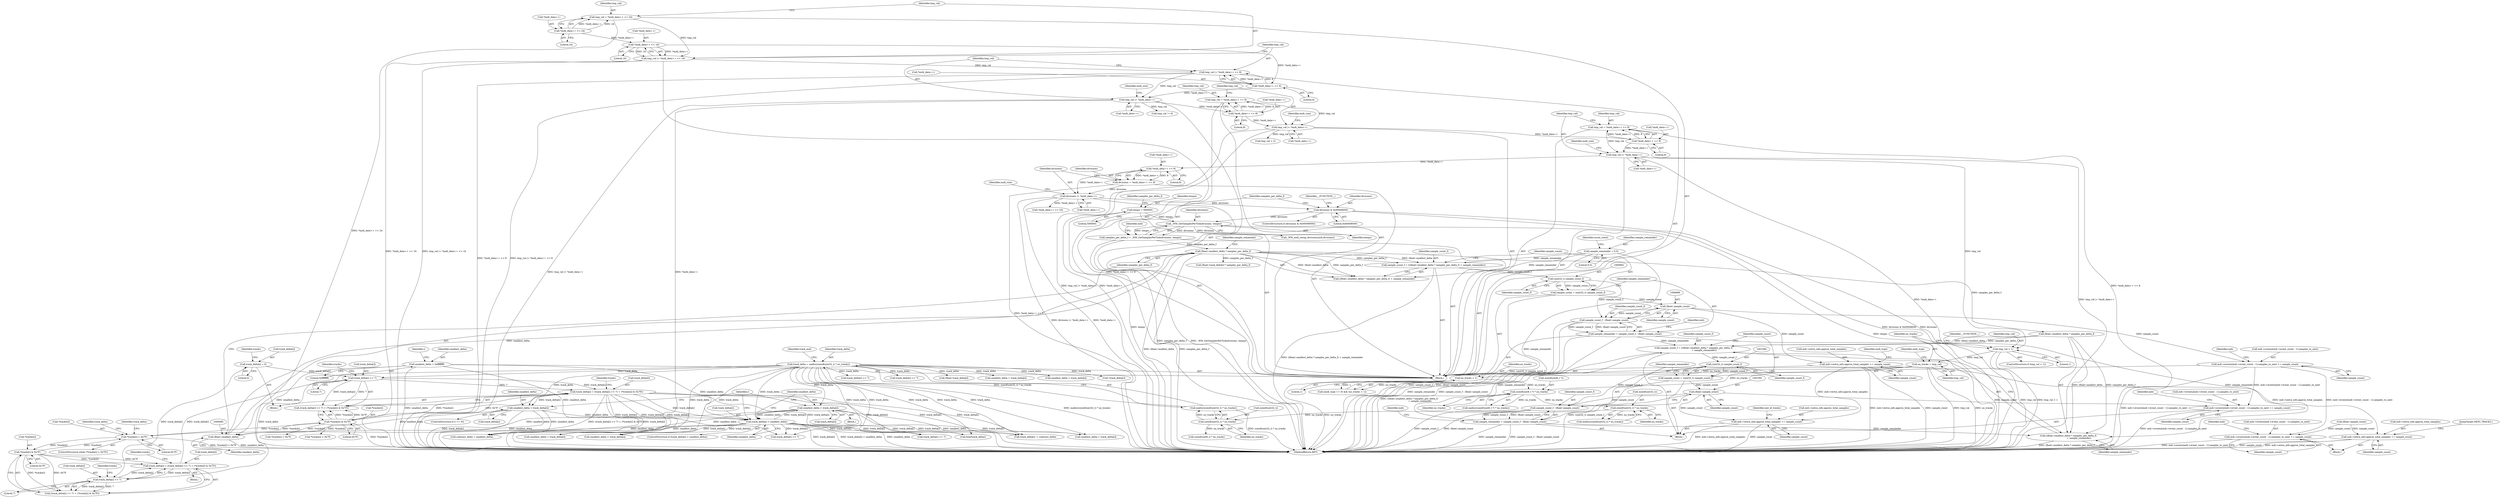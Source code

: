 digraph "0_wildmidi_660b513d99bced8783a4a5984ac2f742c74ebbdd_1@integer" {
"1000680" [label="(Call,sample_count_f = (((float) smallest_delta * samples_per_delta_f) + sample_remainder))"];
"1000683" [label="(Call,(float) smallest_delta * samples_per_delta_f)"];
"1000684" [label="(Call,(float) smallest_delta)"];
"1000661" [label="(Call,smallest_delta = track_delta[i])"];
"1000655" [label="(Call,track_delta[i] < smallest_delta)"];
"1000625" [label="(Call,track_delta[i] = (track_delta[i] << 7) + (*tracks[i] & 0x7F))"];
"1000630" [label="(Call,track_delta[i] << 7)"];
"1000588" [label="(Call,track_delta[i] = 0)"];
"1000410" [label="(Call,track_delta = malloc(sizeof(uint32_t) * no_tracks))"];
"1000412" [label="(Call,malloc(sizeof(uint32_t) * no_tracks))"];
"1000413" [label="(Call,sizeof(uint32_t) * no_tracks)"];
"1000406" [label="(Call,sizeof(uint32_t) * no_tracks)"];
"1000399" [label="(Call,sizeof(uint8_t *) * no_tracks)"];
"1000337" [label="(Call,no_tracks = tmp_val)"];
"1000325" [label="(Call,tmp_val < 1)"];
"1000316" [label="(Call,tmp_val |= *midi_data++)"];
"1000309" [label="(Call,tmp_val = *midi_data++ << 8)"];
"1000311" [label="(Call,*midi_data++ << 8)"];
"1000285" [label="(Call,tmp_val |= *midi_data++)"];
"1000278" [label="(Call,tmp_val = *midi_data++ << 8)"];
"1000280" [label="(Call,*midi_data++ << 8)"];
"1000257" [label="(Call,tmp_val |= *midi_data++)"];
"1000250" [label="(Call,tmp_val |= *midi_data++ << 8)"];
"1000243" [label="(Call,tmp_val |= *midi_data++ << 16)"];
"1000236" [label="(Call,tmp_val = *midi_data++ << 24)"];
"1000238" [label="(Call,*midi_data++ << 24)"];
"1000245" [label="(Call,*midi_data++ << 16)"];
"1000252" [label="(Call,*midi_data++ << 8)"];
"1000345" [label="(Call,no_tracks > 1)"];
"1000601" [label="(Call,track_delta[i] = (track_delta[i] << 7) + (*tracks[i] & 0x7F))"];
"1000606" [label="(Call,track_delta[i] << 7)"];
"1000611" [label="(Call,*tracks[i] & 0x7F)"];
"1000594" [label="(Call,*tracks[i] > 0x7F)"];
"1000635" [label="(Call,*tracks[i] & 0x7F)"];
"1000431" [label="(Call,smallest_delta = 0xffffffff)"];
"1000672" [label="(Call,smallest_delta = track_delta[i])"];
"1000385" [label="(Call,samples_per_delta_f = _WM_GetSamplesPerTick(divisions, tempo))"];
"1000387" [label="(Call,_WM_GetSamplesPerTick(divisions, tempo))"];
"1000373" [label="(Call,divisions & 0x00008000)"];
"1000364" [label="(Call,divisions |= *midi_data++)"];
"1000357" [label="(Call,divisions = *midi_data++ << 8)"];
"1000359" [label="(Call,*midi_data++ << 8)"];
"1000140" [label="(Call,tempo = 500000)"];
"1000156" [label="(Call,sample_remainder = 0.0)"];
"1000691" [label="(Call,(uint32_t) sample_count_f)"];
"1000689" [label="(Call,sample_count = (uint32_t) sample_count_f)"];
"1000698" [label="(Call,(float) sample_count)"];
"1000696" [label="(Call,sample_count_f - (float) sample_count)"];
"1000694" [label="(Call,sample_remainder = sample_count_f - (float) sample_count)"];
"1001072" [label="(Call,sample_count_f = (((float) smallest_delta * samples_per_delta_f)\n                              + sample_remainder))"];
"1001083" [label="(Call,(uint32_t) sample_count_f)"];
"1001081" [label="(Call,sample_count = (uint32_t) sample_count_f)"];
"1001090" [label="(Call,(float) sample_count)"];
"1001088" [label="(Call,sample_count_f - (float) sample_count)"];
"1001086" [label="(Call,sample_remainder = sample_count_f - (float) sample_count)"];
"1001074" [label="(Call,((float) smallest_delta * samples_per_delta_f)\n                              + sample_remainder)"];
"1001093" [label="(Call,mdi->events[mdi->event_count - 1].samples_to_next += sample_count)"];
"1001106" [label="(Call,mdi->extra_info.approx_total_samples += sample_count)"];
"1000701" [label="(Call,mdi->events[mdi->event_count - 1].samples_to_next += sample_count)"];
"1001427" [label="(Call,mdi->events[mdi->event_count - 1].samples_to_next += sample_count)"];
"1000714" [label="(Call,mdi->extra_info.approx_total_samples += sample_count)"];
"1001440" [label="(Call,mdi->extra_info.approx_total_samples += sample_count)"];
"1000697" [label="(Identifier,sample_count_f)"];
"1001427" [label="(Call,mdi->events[mdi->event_count - 1].samples_to_next += sample_count)"];
"1000611" [label="(Call,*tracks[i] & 0x7F)"];
"1000263" [label="(Identifier,midi_size)"];
"1000612" [label="(Call,*tracks[i])"];
"1000249" [label="(Literal,16)"];
"1000156" [label="(Call,sample_remainder = 0.0)"];
"1000245" [label="(Call,*midi_data++ << 16)"];
"1000357" [label="(Call,divisions = *midi_data++ << 8)"];
"1000673" [label="(Identifier,smallest_delta)"];
"1001112" [label="(Identifier,sample_count)"];
"1000393" [label="(Call,_WM_midi_setup_divisions(mdi,divisions))"];
"1000655" [label="(Call,track_delta[i] < smallest_delta)"];
"1000378" [label="(Identifier,__FUNCTION__)"];
"1000161" [label="(Identifier,sysex_store)"];
"1000257" [label="(Call,tmp_val |= *midi_data++)"];
"1000250" [label="(Call,tmp_val |= *midi_data++ << 8)"];
"1000686" [label="(Identifier,smallest_delta)"];
"1000280" [label="(Call,*midi_data++ << 8)"];
"1000406" [label="(Call,sizeof(uint32_t) * no_tracks)"];
"1000682" [label="(Call,((float) smallest_delta * samples_per_delta_f) + sample_remainder)"];
"1001056" [label="(Call,smallest_delta > track_delta[i])"];
"1000266" [label="(Call,tmp_val != 6)"];
"1000360" [label="(Call,*midi_data++)"];
"1001083" [label="(Call,(uint32_t) sample_count_f)"];
"1000654" [label="(ControlStructure,if (track_delta[i] < smallest_delta))"];
"1001080" [label="(Identifier,sample_remainder)"];
"1000656" [label="(Call,track_delta[i])"];
"1001085" [label="(Identifier,sample_count_f)"];
"1000291" [label="(Identifier,midi_size)"];
"1000691" [label="(Call,(uint32_t) sample_count_f)"];
"1000281" [label="(Call,*midi_data++)"];
"1000625" [label="(Call,track_delta[i] = (track_delta[i] << 7) + (*tracks[i] & 0x7F))"];
"1000605" [label="(Call,(track_delta[i] << 7) + (*tracks[i] & 0x7F))"];
"1000717" [label="(Identifier,mdi)"];
"1000610" [label="(Literal,7)"];
"1000407" [label="(Call,sizeof(uint32_t))"];
"1000698" [label="(Call,(float) sample_count)"];
"1000345" [label="(Call,no_tracks > 1)"];
"1000391" [label="(Identifier,mdi)"];
"1001443" [label="(Identifier,mdi)"];
"1000689" [label="(Call,sample_count = (uint32_t) sample_count_f)"];
"1000398" [label="(Call,malloc(sizeof(uint8_t *) * no_tracks))"];
"1000312" [label="(Call,*midi_data++)"];
"1000239" [label="(Call,*midi_data++)"];
"1001385" [label="(Call,track_delta[i] << 7)"];
"1000410" [label="(Call,track_delta = malloc(sizeof(uint32_t) * no_tracks))"];
"1000966" [label="(Call,*tracks[i] > 0x7f)"];
"1000366" [label="(Call,*midi_data++)"];
"1000278" [label="(Call,tmp_val = *midi_data++ << 8)"];
"1000614" [label="(Identifier,tracks)"];
"1001106" [label="(Call,mdi->extra_info.approx_total_samples += sample_count)"];
"1000677" [label="(Call,subtract_delta = smallest_delta)"];
"1001440" [label="(Call,mdi->extra_info.approx_total_samples += sample_count)"];
"1000327" [label="(Literal,1)"];
"1000663" [label="(Call,track_delta[i])"];
"1000479" [label="(Call,*midi_data++ << 24)"];
"1001029" [label="(Call,track_delta[i] << 7)"];
"1000436" [label="(Identifier,i)"];
"1000594" [label="(Call,*tracks[i] > 0x7F)"];
"1001342" [label="(Call,track_delta[i] << 7)"];
"1000123" [label="(Block,)"];
"1000702" [label="(Call,mdi->events[mdi->event_count - 1].samples_to_next)"];
"1001144" [label="(Block,)"];
"1000674" [label="(Call,track_delta[i])"];
"1000595" [label="(Call,*tracks[i])"];
"1000603" [label="(Identifier,track_delta)"];
"1000627" [label="(Identifier,track_delta)"];
"1000374" [label="(Identifier,divisions)"];
"1001092" [label="(Identifier,sample_count)"];
"1001407" [label="(Call,(float) track_delta[i] * samples_per_delta_f)"];
"1000373" [label="(Call,divisions & 0x00008000)"];
"1000693" [label="(Identifier,sample_count_f)"];
"1000723" [label="(Identifier,midi_type)"];
"1000243" [label="(Call,tmp_val |= *midi_data++ << 16)"];
"1001087" [label="(Identifier,sample_remainder)"];
"1001082" [label="(Identifier,sample_count)"];
"1000142" [label="(Literal,500000)"];
"1000599" [label="(Literal,0x7F)"];
"1000294" [label="(Call,tmp_val > 2)"];
"1000636" [label="(Call,*tracks[i])"];
"1000687" [label="(Identifier,samples_per_delta_f)"];
"1000635" [label="(Call,*tracks[i] & 0x7F)"];
"1000286" [label="(Identifier,tmp_val)"];
"1000986" [label="(Call,track_delta[i] << 7)"];
"1001515" [label="(Call,free(track_delta))"];
"1000339" [label="(Identifier,tmp_val)"];
"1000660" [label="(Block,)"];
"1000236" [label="(Call,tmp_val = *midi_data++ << 24)"];
"1000140" [label="(Call,tempo = 500000)"];
"1001107" [label="(Call,mdi->extra_info.approx_total_samples)"];
"1000681" [label="(Identifier,sample_count_f)"];
"1000418" [label="(Identifier,track_end)"];
"1000309" [label="(Call,tmp_val = *midi_data++ << 8)"];
"1001086" [label="(Call,sample_remainder = sample_count_f - (float) sample_count)"];
"1001105" [label="(Identifier,sample_count)"];
"1001441" [label="(Call,mdi->extra_info.approx_total_samples)"];
"1001097" [label="(Identifier,mdi)"];
"1001408" [label="(Call,(float) track_delta[i])"];
"1000364" [label="(Call,divisions |= *midi_data++)"];
"1000714" [label="(Call,mdi->extra_info.approx_total_samples += sample_count)"];
"1001533" [label="(MethodReturn,RET)"];
"1000318" [label="(Call,*midi_data++)"];
"1000412" [label="(Call,malloc(sizeof(uint32_t) * no_tracks))"];
"1000363" [label="(Literal,8)"];
"1000432" [label="(Identifier,smallest_delta)"];
"1000385" [label="(Call,samples_per_delta_f = _WM_GetSamplesPerTick(divisions, tempo))"];
"1000411" [label="(Identifier,track_delta)"];
"1000695" [label="(Identifier,sample_remainder)"];
"1000359" [label="(Call,*midi_data++ << 8)"];
"1000346" [label="(Identifier,no_tracks)"];
"1000141" [label="(Identifier,tempo)"];
"1000588" [label="(Call,track_delta[i] = 0)"];
"1000715" [label="(Call,mdi->extra_info.approx_total_samples)"];
"1000399" [label="(Call,sizeof(uint8_t *) * no_tracks)"];
"1000284" [label="(Literal,8)"];
"1000597" [label="(Identifier,tracks)"];
"1000343" [label="(Identifier,midi_type)"];
"1000375" [label="(Literal,0x00008000)"];
"1000287" [label="(Call,*midi_data++)"];
"1000259" [label="(Call,*midi_data++)"];
"1000643" [label="(Identifier,tracks)"];
"1000244" [label="(Identifier,tmp_val)"];
"1000237" [label="(Identifier,tmp_val)"];
"1000662" [label="(Identifier,smallest_delta)"];
"1000387" [label="(Call,_WM_GetSamplesPerTick(divisions, tempo))"];
"1000634" [label="(Literal,7)"];
"1000251" [label="(Identifier,tmp_val)"];
"1000630" [label="(Call,track_delta[i] << 7)"];
"1000324" [label="(ControlStructure,if (tmp_val < 1))"];
"1000157" [label="(Identifier,sample_remainder)"];
"1001089" [label="(Identifier,sample_count_f)"];
"1000589" [label="(Call,track_delta[i])"];
"1001428" [label="(Call,mdi->events[mdi->event_count - 1].samples_to_next)"];
"1000370" [label="(Identifier,midi_size)"];
"1000158" [label="(Literal,0.0)"];
"1000311" [label="(Call,*midi_data++ << 8)"];
"1000774" [label="(Call,smallest_delta = track_delta[i])"];
"1000690" [label="(Identifier,sample_count)"];
"1000688" [label="(Identifier,sample_remainder)"];
"1000606" [label="(Call,track_delta[i] << 7)"];
"1000413" [label="(Call,sizeof(uint32_t) * no_tracks)"];
"1000315" [label="(Literal,8)"];
"1000317" [label="(Identifier,tmp_val)"];
"1000279" [label="(Identifier,tmp_val)"];
"1000619" [label="(Identifier,tracks)"];
"1000256" [label="(Literal,8)"];
"1000668" [label="(ControlStructure,if (i == 0))"];
"1000358" [label="(Identifier,divisions)"];
"1000713" [label="(Identifier,sample_count)"];
"1000338" [label="(Identifier,no_tracks)"];
"1000330" [label="(Identifier,__FUNCTION__)"];
"1001424" [label="(Call,(float) sample_count)"];
"1000322" [label="(Identifier,midi_size)"];
"1000661" [label="(Call,smallest_delta = track_delta[i])"];
"1000443" [label="(Block,)"];
"1001075" [label="(Call,(float) smallest_delta * samples_per_delta_f)"];
"1001439" [label="(Identifier,sample_count)"];
"1000600" [label="(Block,)"];
"1000310" [label="(Identifier,tmp_val)"];
"1001081" [label="(Call,sample_count = (uint32_t) sample_count_f)"];
"1000700" [label="(Identifier,sample_count)"];
"1000626" [label="(Call,track_delta[i])"];
"1000325" [label="(Call,tmp_val < 1)"];
"1000431" [label="(Call,smallest_delta = 0xffffffff)"];
"1001322" [label="(Call,*tracks[i] > 0x7f)"];
"1000728" [label="(Identifier,end_of_tracks)"];
"1000409" [label="(Identifier,no_tracks)"];
"1000253" [label="(Call,*midi_data++)"];
"1000638" [label="(Identifier,tracks)"];
"1000388" [label="(Identifier,divisions)"];
"1000592" [label="(Literal,0)"];
"1000680" [label="(Call,sample_count_f = (((float) smallest_delta * samples_per_delta_f) + sample_remainder))"];
"1001447" [label="(JumpTarget,NEXT_TRACK2:)"];
"1000246" [label="(Call,*midi_data++)"];
"1000683" [label="(Call,(float) smallest_delta * samples_per_delta_f)"];
"1000705" [label="(Identifier,mdi)"];
"1000601" [label="(Call,track_delta[i] = (track_delta[i] << 7) + (*tracks[i] & 0x7F))"];
"1001072" [label="(Call,sample_count_f = (((float) smallest_delta * samples_per_delta_f)\n                              + sample_remainder))"];
"1000768" [label="(Call,smallest_delta > track_delta[i])"];
"1000607" [label="(Call,track_delta[i])"];
"1000326" [label="(Identifier,tmp_val)"];
"1001109" [label="(Identifier,mdi)"];
"1000386" [label="(Identifier,samples_per_delta_f)"];
"1000433" [label="(Literal,0xffffffff)"];
"1000365" [label="(Identifier,divisions)"];
"1000696" [label="(Call,sample_count_f - (float) sample_count)"];
"1000720" [label="(Identifier,sample_count)"];
"1000730" [label="(Block,)"];
"1000416" [label="(Identifier,no_tracks)"];
"1000754" [label="(Call,track_delta[i] -= subtract_delta)"];
"1001448" [label="(Call,smallest_delta = track_delta[i])"];
"1000616" [label="(Literal,0x7F)"];
"1000672" [label="(Call,smallest_delta = track_delta[i])"];
"1000402" [label="(Identifier,no_tracks)"];
"1000701" [label="(Call,mdi->events[mdi->event_count - 1].samples_to_next += sample_count)"];
"1000242" [label="(Literal,24)"];
"1001090" [label="(Call,(float) sample_count)"];
"1000602" [label="(Call,track_delta[i])"];
"1001088" [label="(Call,sample_count_f - (float) sample_count)"];
"1001073" [label="(Identifier,sample_count_f)"];
"1001094" [label="(Call,mdi->events[mdi->event_count - 1].samples_to_next)"];
"1000258" [label="(Identifier,tmp_val)"];
"1001446" [label="(Identifier,sample_count)"];
"1000593" [label="(ControlStructure,while (*tracks[i] > 0x7F))"];
"1000389" [label="(Identifier,tempo)"];
"1000372" [label="(ControlStructure,if (divisions & 0x00008000))"];
"1000694" [label="(Call,sample_remainder = sample_count_f - (float) sample_count)"];
"1000341" [label="(Call,(midi_type == 0) && (no_tracks > 1))"];
"1000631" [label="(Call,track_delta[i])"];
"1001093" [label="(Call,mdi->events[mdi->event_count - 1].samples_to_next += sample_count)"];
"1000238" [label="(Call,*midi_data++ << 24)"];
"1000400" [label="(Call,sizeof(uint8_t *))"];
"1000337" [label="(Call,no_tracks = tmp_val)"];
"1000442" [label="(Identifier,i)"];
"1001062" [label="(Call,smallest_delta = track_delta[i])"];
"1000347" [label="(Literal,1)"];
"1000145" [label="(Identifier,samples_per_delta_f)"];
"1000414" [label="(Call,sizeof(uint32_t))"];
"1000316" [label="(Call,tmp_val |= *midi_data++)"];
"1000285" [label="(Call,tmp_val |= *midi_data++)"];
"1000252" [label="(Call,*midi_data++ << 8)"];
"1001048" [label="(Call,!track_delta[i])"];
"1000684" [label="(Call,(float) smallest_delta)"];
"1001074" [label="(Call,((float) smallest_delta * samples_per_delta_f)\n                              + sample_remainder)"];
"1000640" [label="(Literal,0x7F)"];
"1000629" [label="(Call,(track_delta[i] << 7) + (*tracks[i] & 0x7F))"];
"1000420" [label="(Call,sizeof(uint8_t) * no_tracks)"];
"1000659" [label="(Identifier,smallest_delta)"];
"1000405" [label="(Call,malloc(sizeof(uint32_t) * no_tracks))"];
"1000680" -> "1000123"  [label="AST: "];
"1000680" -> "1000682"  [label="CFG: "];
"1000681" -> "1000680"  [label="AST: "];
"1000682" -> "1000680"  [label="AST: "];
"1000690" -> "1000680"  [label="CFG: "];
"1000680" -> "1001533"  [label="DDG: ((float) smallest_delta * samples_per_delta_f) + sample_remainder"];
"1000683" -> "1000680"  [label="DDG: (float) smallest_delta"];
"1000683" -> "1000680"  [label="DDG: samples_per_delta_f"];
"1000156" -> "1000680"  [label="DDG: sample_remainder"];
"1000680" -> "1000691"  [label="DDG: sample_count_f"];
"1000683" -> "1000682"  [label="AST: "];
"1000683" -> "1000687"  [label="CFG: "];
"1000684" -> "1000683"  [label="AST: "];
"1000687" -> "1000683"  [label="AST: "];
"1000688" -> "1000683"  [label="CFG: "];
"1000683" -> "1001533"  [label="DDG: (float) smallest_delta"];
"1000683" -> "1001533"  [label="DDG: samples_per_delta_f"];
"1000683" -> "1000682"  [label="DDG: (float) smallest_delta"];
"1000683" -> "1000682"  [label="DDG: samples_per_delta_f"];
"1000684" -> "1000683"  [label="DDG: smallest_delta"];
"1000385" -> "1000683"  [label="DDG: samples_per_delta_f"];
"1000683" -> "1001075"  [label="DDG: samples_per_delta_f"];
"1000683" -> "1001407"  [label="DDG: samples_per_delta_f"];
"1000684" -> "1000686"  [label="CFG: "];
"1000685" -> "1000684"  [label="AST: "];
"1000686" -> "1000684"  [label="AST: "];
"1000687" -> "1000684"  [label="CFG: "];
"1000684" -> "1001533"  [label="DDG: smallest_delta"];
"1000661" -> "1000684"  [label="DDG: smallest_delta"];
"1000431" -> "1000684"  [label="DDG: smallest_delta"];
"1000655" -> "1000684"  [label="DDG: smallest_delta"];
"1000672" -> "1000684"  [label="DDG: smallest_delta"];
"1000661" -> "1000660"  [label="AST: "];
"1000661" -> "1000663"  [label="CFG: "];
"1000662" -> "1000661"  [label="AST: "];
"1000663" -> "1000661"  [label="AST: "];
"1000442" -> "1000661"  [label="CFG: "];
"1000661" -> "1001533"  [label="DDG: track_delta[i]"];
"1000661" -> "1001533"  [label="DDG: smallest_delta"];
"1000661" -> "1000655"  [label="DDG: smallest_delta"];
"1000655" -> "1000661"  [label="DDG: track_delta[i]"];
"1000410" -> "1000661"  [label="DDG: track_delta"];
"1000661" -> "1000677"  [label="DDG: smallest_delta"];
"1000655" -> "1000654"  [label="AST: "];
"1000655" -> "1000659"  [label="CFG: "];
"1000656" -> "1000655"  [label="AST: "];
"1000659" -> "1000655"  [label="AST: "];
"1000662" -> "1000655"  [label="CFG: "];
"1000442" -> "1000655"  [label="CFG: "];
"1000655" -> "1001533"  [label="DDG: track_delta[i]"];
"1000655" -> "1001533"  [label="DDG: track_delta[i] < smallest_delta"];
"1000655" -> "1001533"  [label="DDG: smallest_delta"];
"1000625" -> "1000655"  [label="DDG: track_delta[i]"];
"1000410" -> "1000655"  [label="DDG: track_delta"];
"1000431" -> "1000655"  [label="DDG: smallest_delta"];
"1000672" -> "1000655"  [label="DDG: smallest_delta"];
"1000655" -> "1000677"  [label="DDG: smallest_delta"];
"1000655" -> "1000754"  [label="DDG: track_delta[i]"];
"1000655" -> "1000986"  [label="DDG: track_delta[i]"];
"1000655" -> "1001029"  [label="DDG: track_delta[i]"];
"1000655" -> "1001056"  [label="DDG: track_delta[i]"];
"1000655" -> "1001062"  [label="DDG: track_delta[i]"];
"1000655" -> "1001448"  [label="DDG: track_delta[i]"];
"1000655" -> "1001515"  [label="DDG: track_delta[i]"];
"1000625" -> "1000443"  [label="AST: "];
"1000625" -> "1000629"  [label="CFG: "];
"1000626" -> "1000625"  [label="AST: "];
"1000629" -> "1000625"  [label="AST: "];
"1000643" -> "1000625"  [label="CFG: "];
"1000625" -> "1001533"  [label="DDG: (track_delta[i] << 7) + (*tracks[i] & 0x7F)"];
"1000625" -> "1001533"  [label="DDG: track_delta[i]"];
"1000630" -> "1000625"  [label="DDG: track_delta[i]"];
"1000630" -> "1000625"  [label="DDG: 7"];
"1000635" -> "1000625"  [label="DDG: *tracks[i]"];
"1000635" -> "1000625"  [label="DDG: 0x7F"];
"1000625" -> "1000672"  [label="DDG: track_delta[i]"];
"1000625" -> "1000754"  [label="DDG: track_delta[i]"];
"1000625" -> "1000986"  [label="DDG: track_delta[i]"];
"1000625" -> "1001029"  [label="DDG: track_delta[i]"];
"1000625" -> "1001056"  [label="DDG: track_delta[i]"];
"1000625" -> "1001062"  [label="DDG: track_delta[i]"];
"1000625" -> "1001448"  [label="DDG: track_delta[i]"];
"1000625" -> "1001515"  [label="DDG: track_delta[i]"];
"1000630" -> "1000629"  [label="AST: "];
"1000630" -> "1000634"  [label="CFG: "];
"1000631" -> "1000630"  [label="AST: "];
"1000634" -> "1000630"  [label="AST: "];
"1000638" -> "1000630"  [label="CFG: "];
"1000630" -> "1000629"  [label="DDG: track_delta[i]"];
"1000630" -> "1000629"  [label="DDG: 7"];
"1000588" -> "1000630"  [label="DDG: track_delta[i]"];
"1000410" -> "1000630"  [label="DDG: track_delta"];
"1000601" -> "1000630"  [label="DDG: track_delta[i]"];
"1000588" -> "1000443"  [label="AST: "];
"1000588" -> "1000592"  [label="CFG: "];
"1000589" -> "1000588"  [label="AST: "];
"1000592" -> "1000588"  [label="AST: "];
"1000597" -> "1000588"  [label="CFG: "];
"1000588" -> "1000606"  [label="DDG: track_delta[i]"];
"1000410" -> "1000123"  [label="AST: "];
"1000410" -> "1000412"  [label="CFG: "];
"1000411" -> "1000410"  [label="AST: "];
"1000412" -> "1000410"  [label="AST: "];
"1000418" -> "1000410"  [label="CFG: "];
"1000410" -> "1001533"  [label="DDG: malloc(sizeof(uint32_t) * no_tracks)"];
"1000412" -> "1000410"  [label="DDG: sizeof(uint32_t) * no_tracks"];
"1000410" -> "1000606"  [label="DDG: track_delta"];
"1000410" -> "1000672"  [label="DDG: track_delta"];
"1000410" -> "1000754"  [label="DDG: track_delta"];
"1000410" -> "1000768"  [label="DDG: track_delta"];
"1000410" -> "1000774"  [label="DDG: track_delta"];
"1000410" -> "1000986"  [label="DDG: track_delta"];
"1000410" -> "1001029"  [label="DDG: track_delta"];
"1000410" -> "1001048"  [label="DDG: track_delta"];
"1000410" -> "1001056"  [label="DDG: track_delta"];
"1000410" -> "1001062"  [label="DDG: track_delta"];
"1000410" -> "1001342"  [label="DDG: track_delta"];
"1000410" -> "1001385"  [label="DDG: track_delta"];
"1000410" -> "1001408"  [label="DDG: track_delta"];
"1000410" -> "1001448"  [label="DDG: track_delta"];
"1000410" -> "1001515"  [label="DDG: track_delta"];
"1000412" -> "1000413"  [label="CFG: "];
"1000413" -> "1000412"  [label="AST: "];
"1000412" -> "1001533"  [label="DDG: sizeof(uint32_t) * no_tracks"];
"1000413" -> "1000412"  [label="DDG: no_tracks"];
"1000413" -> "1000416"  [label="CFG: "];
"1000414" -> "1000413"  [label="AST: "];
"1000416" -> "1000413"  [label="AST: "];
"1000406" -> "1000413"  [label="DDG: no_tracks"];
"1000413" -> "1000420"  [label="DDG: no_tracks"];
"1000406" -> "1000405"  [label="AST: "];
"1000406" -> "1000409"  [label="CFG: "];
"1000407" -> "1000406"  [label="AST: "];
"1000409" -> "1000406"  [label="AST: "];
"1000405" -> "1000406"  [label="CFG: "];
"1000406" -> "1000405"  [label="DDG: no_tracks"];
"1000399" -> "1000406"  [label="DDG: no_tracks"];
"1000399" -> "1000398"  [label="AST: "];
"1000399" -> "1000402"  [label="CFG: "];
"1000400" -> "1000399"  [label="AST: "];
"1000402" -> "1000399"  [label="AST: "];
"1000398" -> "1000399"  [label="CFG: "];
"1000399" -> "1000398"  [label="DDG: no_tracks"];
"1000337" -> "1000399"  [label="DDG: no_tracks"];
"1000345" -> "1000399"  [label="DDG: no_tracks"];
"1000337" -> "1000123"  [label="AST: "];
"1000337" -> "1000339"  [label="CFG: "];
"1000338" -> "1000337"  [label="AST: "];
"1000339" -> "1000337"  [label="AST: "];
"1000343" -> "1000337"  [label="CFG: "];
"1000337" -> "1001533"  [label="DDG: tmp_val"];
"1000337" -> "1001533"  [label="DDG: no_tracks"];
"1000325" -> "1000337"  [label="DDG: tmp_val"];
"1000337" -> "1000345"  [label="DDG: no_tracks"];
"1000325" -> "1000324"  [label="AST: "];
"1000325" -> "1000327"  [label="CFG: "];
"1000326" -> "1000325"  [label="AST: "];
"1000327" -> "1000325"  [label="AST: "];
"1000330" -> "1000325"  [label="CFG: "];
"1000338" -> "1000325"  [label="CFG: "];
"1000325" -> "1001533"  [label="DDG: tmp_val"];
"1000325" -> "1001533"  [label="DDG: tmp_val < 1"];
"1000316" -> "1000325"  [label="DDG: tmp_val"];
"1000316" -> "1000123"  [label="AST: "];
"1000316" -> "1000318"  [label="CFG: "];
"1000317" -> "1000316"  [label="AST: "];
"1000318" -> "1000316"  [label="AST: "];
"1000322" -> "1000316"  [label="CFG: "];
"1000316" -> "1001533"  [label="DDG: *midi_data++"];
"1000316" -> "1001533"  [label="DDG: tmp_val |= *midi_data++"];
"1000309" -> "1000316"  [label="DDG: tmp_val"];
"1000311" -> "1000316"  [label="DDG: *midi_data++"];
"1000316" -> "1000359"  [label="DDG: *midi_data++"];
"1000309" -> "1000123"  [label="AST: "];
"1000309" -> "1000311"  [label="CFG: "];
"1000310" -> "1000309"  [label="AST: "];
"1000311" -> "1000309"  [label="AST: "];
"1000317" -> "1000309"  [label="CFG: "];
"1000309" -> "1001533"  [label="DDG: *midi_data++ << 8"];
"1000311" -> "1000309"  [label="DDG: *midi_data++"];
"1000311" -> "1000309"  [label="DDG: 8"];
"1000311" -> "1000315"  [label="CFG: "];
"1000312" -> "1000311"  [label="AST: "];
"1000315" -> "1000311"  [label="AST: "];
"1000285" -> "1000311"  [label="DDG: *midi_data++"];
"1000285" -> "1000123"  [label="AST: "];
"1000285" -> "1000287"  [label="CFG: "];
"1000286" -> "1000285"  [label="AST: "];
"1000287" -> "1000285"  [label="AST: "];
"1000291" -> "1000285"  [label="CFG: "];
"1000285" -> "1001533"  [label="DDG: tmp_val |= *midi_data++"];
"1000285" -> "1001533"  [label="DDG: *midi_data++"];
"1000278" -> "1000285"  [label="DDG: tmp_val"];
"1000280" -> "1000285"  [label="DDG: *midi_data++"];
"1000285" -> "1000294"  [label="DDG: tmp_val"];
"1000278" -> "1000123"  [label="AST: "];
"1000278" -> "1000280"  [label="CFG: "];
"1000279" -> "1000278"  [label="AST: "];
"1000280" -> "1000278"  [label="AST: "];
"1000286" -> "1000278"  [label="CFG: "];
"1000278" -> "1001533"  [label="DDG: *midi_data++ << 8"];
"1000280" -> "1000278"  [label="DDG: *midi_data++"];
"1000280" -> "1000278"  [label="DDG: 8"];
"1000280" -> "1000284"  [label="CFG: "];
"1000281" -> "1000280"  [label="AST: "];
"1000284" -> "1000280"  [label="AST: "];
"1000257" -> "1000280"  [label="DDG: *midi_data++"];
"1000257" -> "1000123"  [label="AST: "];
"1000257" -> "1000259"  [label="CFG: "];
"1000258" -> "1000257"  [label="AST: "];
"1000259" -> "1000257"  [label="AST: "];
"1000263" -> "1000257"  [label="CFG: "];
"1000257" -> "1001533"  [label="DDG: *midi_data++"];
"1000257" -> "1001533"  [label="DDG: tmp_val |= *midi_data++"];
"1000250" -> "1000257"  [label="DDG: tmp_val"];
"1000252" -> "1000257"  [label="DDG: *midi_data++"];
"1000257" -> "1000266"  [label="DDG: tmp_val"];
"1000250" -> "1000123"  [label="AST: "];
"1000250" -> "1000252"  [label="CFG: "];
"1000251" -> "1000250"  [label="AST: "];
"1000252" -> "1000250"  [label="AST: "];
"1000258" -> "1000250"  [label="CFG: "];
"1000250" -> "1001533"  [label="DDG: *midi_data++ << 8"];
"1000250" -> "1001533"  [label="DDG: tmp_val |= *midi_data++ << 8"];
"1000243" -> "1000250"  [label="DDG: tmp_val"];
"1000252" -> "1000250"  [label="DDG: *midi_data++"];
"1000252" -> "1000250"  [label="DDG: 8"];
"1000243" -> "1000123"  [label="AST: "];
"1000243" -> "1000245"  [label="CFG: "];
"1000244" -> "1000243"  [label="AST: "];
"1000245" -> "1000243"  [label="AST: "];
"1000251" -> "1000243"  [label="CFG: "];
"1000243" -> "1001533"  [label="DDG: *midi_data++ << 16"];
"1000243" -> "1001533"  [label="DDG: tmp_val |= *midi_data++ << 16"];
"1000236" -> "1000243"  [label="DDG: tmp_val"];
"1000245" -> "1000243"  [label="DDG: *midi_data++"];
"1000245" -> "1000243"  [label="DDG: 16"];
"1000236" -> "1000123"  [label="AST: "];
"1000236" -> "1000238"  [label="CFG: "];
"1000237" -> "1000236"  [label="AST: "];
"1000238" -> "1000236"  [label="AST: "];
"1000244" -> "1000236"  [label="CFG: "];
"1000236" -> "1001533"  [label="DDG: *midi_data++ << 24"];
"1000238" -> "1000236"  [label="DDG: *midi_data++"];
"1000238" -> "1000236"  [label="DDG: 24"];
"1000238" -> "1000242"  [label="CFG: "];
"1000239" -> "1000238"  [label="AST: "];
"1000242" -> "1000238"  [label="AST: "];
"1000238" -> "1000245"  [label="DDG: *midi_data++"];
"1000245" -> "1000249"  [label="CFG: "];
"1000246" -> "1000245"  [label="AST: "];
"1000249" -> "1000245"  [label="AST: "];
"1000245" -> "1000252"  [label="DDG: *midi_data++"];
"1000252" -> "1000256"  [label="CFG: "];
"1000253" -> "1000252"  [label="AST: "];
"1000256" -> "1000252"  [label="AST: "];
"1000345" -> "1000341"  [label="AST: "];
"1000345" -> "1000347"  [label="CFG: "];
"1000346" -> "1000345"  [label="AST: "];
"1000347" -> "1000345"  [label="AST: "];
"1000341" -> "1000345"  [label="CFG: "];
"1000345" -> "1001533"  [label="DDG: no_tracks"];
"1000345" -> "1000341"  [label="DDG: no_tracks"];
"1000345" -> "1000341"  [label="DDG: 1"];
"1000601" -> "1000600"  [label="AST: "];
"1000601" -> "1000605"  [label="CFG: "];
"1000602" -> "1000601"  [label="AST: "];
"1000605" -> "1000601"  [label="AST: "];
"1000619" -> "1000601"  [label="CFG: "];
"1000606" -> "1000601"  [label="DDG: track_delta[i]"];
"1000606" -> "1000601"  [label="DDG: 7"];
"1000611" -> "1000601"  [label="DDG: *tracks[i]"];
"1000611" -> "1000601"  [label="DDG: 0x7F"];
"1000601" -> "1000606"  [label="DDG: track_delta[i]"];
"1000606" -> "1000605"  [label="AST: "];
"1000606" -> "1000610"  [label="CFG: "];
"1000607" -> "1000606"  [label="AST: "];
"1000610" -> "1000606"  [label="AST: "];
"1000614" -> "1000606"  [label="CFG: "];
"1000606" -> "1000605"  [label="DDG: track_delta[i]"];
"1000606" -> "1000605"  [label="DDG: 7"];
"1000611" -> "1000605"  [label="AST: "];
"1000611" -> "1000616"  [label="CFG: "];
"1000612" -> "1000611"  [label="AST: "];
"1000616" -> "1000611"  [label="AST: "];
"1000605" -> "1000611"  [label="CFG: "];
"1000611" -> "1000594"  [label="DDG: *tracks[i]"];
"1000611" -> "1000605"  [label="DDG: *tracks[i]"];
"1000611" -> "1000605"  [label="DDG: 0x7F"];
"1000594" -> "1000611"  [label="DDG: *tracks[i]"];
"1000594" -> "1000593"  [label="AST: "];
"1000594" -> "1000599"  [label="CFG: "];
"1000595" -> "1000594"  [label="AST: "];
"1000599" -> "1000594"  [label="AST: "];
"1000603" -> "1000594"  [label="CFG: "];
"1000627" -> "1000594"  [label="CFG: "];
"1000594" -> "1001533"  [label="DDG: *tracks[i] > 0x7F"];
"1000635" -> "1000594"  [label="DDG: *tracks[i]"];
"1000594" -> "1000635"  [label="DDG: *tracks[i]"];
"1000635" -> "1000629"  [label="AST: "];
"1000635" -> "1000640"  [label="CFG: "];
"1000636" -> "1000635"  [label="AST: "];
"1000640" -> "1000635"  [label="AST: "];
"1000629" -> "1000635"  [label="CFG: "];
"1000635" -> "1001533"  [label="DDG: *tracks[i]"];
"1000635" -> "1000629"  [label="DDG: *tracks[i]"];
"1000635" -> "1000629"  [label="DDG: 0x7F"];
"1000635" -> "1000966"  [label="DDG: *tracks[i]"];
"1000635" -> "1001322"  [label="DDG: *tracks[i]"];
"1000431" -> "1000123"  [label="AST: "];
"1000431" -> "1000433"  [label="CFG: "];
"1000432" -> "1000431"  [label="AST: "];
"1000433" -> "1000431"  [label="AST: "];
"1000436" -> "1000431"  [label="CFG: "];
"1000431" -> "1001533"  [label="DDG: smallest_delta"];
"1000431" -> "1000677"  [label="DDG: smallest_delta"];
"1000672" -> "1000668"  [label="AST: "];
"1000672" -> "1000674"  [label="CFG: "];
"1000673" -> "1000672"  [label="AST: "];
"1000674" -> "1000672"  [label="AST: "];
"1000442" -> "1000672"  [label="CFG: "];
"1000672" -> "1001533"  [label="DDG: track_delta[i]"];
"1000672" -> "1001533"  [label="DDG: smallest_delta"];
"1000672" -> "1000677"  [label="DDG: smallest_delta"];
"1000385" -> "1000123"  [label="AST: "];
"1000385" -> "1000387"  [label="CFG: "];
"1000386" -> "1000385"  [label="AST: "];
"1000387" -> "1000385"  [label="AST: "];
"1000391" -> "1000385"  [label="CFG: "];
"1000385" -> "1001533"  [label="DDG: _WM_GetSamplesPerTick(divisions, tempo)"];
"1000385" -> "1001533"  [label="DDG: samples_per_delta_f"];
"1000387" -> "1000385"  [label="DDG: divisions"];
"1000387" -> "1000385"  [label="DDG: tempo"];
"1000387" -> "1000389"  [label="CFG: "];
"1000388" -> "1000387"  [label="AST: "];
"1000389" -> "1000387"  [label="AST: "];
"1000387" -> "1001533"  [label="DDG: tempo"];
"1000373" -> "1000387"  [label="DDG: divisions"];
"1000140" -> "1000387"  [label="DDG: tempo"];
"1000387" -> "1000393"  [label="DDG: divisions"];
"1000373" -> "1000372"  [label="AST: "];
"1000373" -> "1000375"  [label="CFG: "];
"1000374" -> "1000373"  [label="AST: "];
"1000375" -> "1000373"  [label="AST: "];
"1000378" -> "1000373"  [label="CFG: "];
"1000386" -> "1000373"  [label="CFG: "];
"1000373" -> "1001533"  [label="DDG: divisions & 0x00008000"];
"1000373" -> "1001533"  [label="DDG: divisions"];
"1000364" -> "1000373"  [label="DDG: divisions"];
"1000364" -> "1000123"  [label="AST: "];
"1000364" -> "1000366"  [label="CFG: "];
"1000365" -> "1000364"  [label="AST: "];
"1000366" -> "1000364"  [label="AST: "];
"1000370" -> "1000364"  [label="CFG: "];
"1000364" -> "1001533"  [label="DDG: divisions |= *midi_data++"];
"1000364" -> "1001533"  [label="DDG: *midi_data++"];
"1000357" -> "1000364"  [label="DDG: divisions"];
"1000359" -> "1000364"  [label="DDG: *midi_data++"];
"1000364" -> "1000479"  [label="DDG: *midi_data++"];
"1000357" -> "1000123"  [label="AST: "];
"1000357" -> "1000359"  [label="CFG: "];
"1000358" -> "1000357"  [label="AST: "];
"1000359" -> "1000357"  [label="AST: "];
"1000365" -> "1000357"  [label="CFG: "];
"1000357" -> "1001533"  [label="DDG: *midi_data++ << 8"];
"1000359" -> "1000357"  [label="DDG: *midi_data++"];
"1000359" -> "1000357"  [label="DDG: 8"];
"1000359" -> "1000363"  [label="CFG: "];
"1000360" -> "1000359"  [label="AST: "];
"1000363" -> "1000359"  [label="AST: "];
"1000140" -> "1000123"  [label="AST: "];
"1000140" -> "1000142"  [label="CFG: "];
"1000141" -> "1000140"  [label="AST: "];
"1000142" -> "1000140"  [label="AST: "];
"1000145" -> "1000140"  [label="CFG: "];
"1000140" -> "1001533"  [label="DDG: tempo"];
"1000156" -> "1000123"  [label="AST: "];
"1000156" -> "1000158"  [label="CFG: "];
"1000157" -> "1000156"  [label="AST: "];
"1000158" -> "1000156"  [label="AST: "];
"1000161" -> "1000156"  [label="CFG: "];
"1000156" -> "1001533"  [label="DDG: sample_remainder"];
"1000156" -> "1000682"  [label="DDG: sample_remainder"];
"1000691" -> "1000689"  [label="AST: "];
"1000691" -> "1000693"  [label="CFG: "];
"1000692" -> "1000691"  [label="AST: "];
"1000693" -> "1000691"  [label="AST: "];
"1000689" -> "1000691"  [label="CFG: "];
"1000691" -> "1000689"  [label="DDG: sample_count_f"];
"1000691" -> "1000696"  [label="DDG: sample_count_f"];
"1000689" -> "1000123"  [label="AST: "];
"1000690" -> "1000689"  [label="AST: "];
"1000695" -> "1000689"  [label="CFG: "];
"1000689" -> "1001533"  [label="DDG: (uint32_t) sample_count_f"];
"1000689" -> "1000698"  [label="DDG: sample_count"];
"1000698" -> "1000696"  [label="AST: "];
"1000698" -> "1000700"  [label="CFG: "];
"1000699" -> "1000698"  [label="AST: "];
"1000700" -> "1000698"  [label="AST: "];
"1000696" -> "1000698"  [label="CFG: "];
"1000698" -> "1000696"  [label="DDG: sample_count"];
"1000698" -> "1000701"  [label="DDG: sample_count"];
"1000698" -> "1000714"  [label="DDG: sample_count"];
"1000696" -> "1000694"  [label="AST: "];
"1000697" -> "1000696"  [label="AST: "];
"1000694" -> "1000696"  [label="CFG: "];
"1000696" -> "1001533"  [label="DDG: sample_count_f"];
"1000696" -> "1001533"  [label="DDG: (float) sample_count"];
"1000696" -> "1000694"  [label="DDG: sample_count_f"];
"1000696" -> "1000694"  [label="DDG: (float) sample_count"];
"1000694" -> "1000123"  [label="AST: "];
"1000695" -> "1000694"  [label="AST: "];
"1000705" -> "1000694"  [label="CFG: "];
"1000694" -> "1001533"  [label="DDG: sample_remainder"];
"1000694" -> "1001533"  [label="DDG: sample_count_f - (float) sample_count"];
"1000694" -> "1001072"  [label="DDG: sample_remainder"];
"1000694" -> "1001074"  [label="DDG: sample_remainder"];
"1001072" -> "1000730"  [label="AST: "];
"1001072" -> "1001074"  [label="CFG: "];
"1001073" -> "1001072"  [label="AST: "];
"1001074" -> "1001072"  [label="AST: "];
"1001082" -> "1001072"  [label="CFG: "];
"1001072" -> "1001533"  [label="DDG: ((float) smallest_delta * samples_per_delta_f)\n                              + sample_remainder"];
"1001075" -> "1001072"  [label="DDG: (float) smallest_delta"];
"1001075" -> "1001072"  [label="DDG: samples_per_delta_f"];
"1001086" -> "1001072"  [label="DDG: sample_remainder"];
"1001072" -> "1001083"  [label="DDG: sample_count_f"];
"1001083" -> "1001081"  [label="AST: "];
"1001083" -> "1001085"  [label="CFG: "];
"1001084" -> "1001083"  [label="AST: "];
"1001085" -> "1001083"  [label="AST: "];
"1001081" -> "1001083"  [label="CFG: "];
"1001083" -> "1001081"  [label="DDG: sample_count_f"];
"1001083" -> "1001088"  [label="DDG: sample_count_f"];
"1001081" -> "1000730"  [label="AST: "];
"1001082" -> "1001081"  [label="AST: "];
"1001087" -> "1001081"  [label="CFG: "];
"1001081" -> "1001533"  [label="DDG: (uint32_t) sample_count_f"];
"1001081" -> "1001090"  [label="DDG: sample_count"];
"1001090" -> "1001088"  [label="AST: "];
"1001090" -> "1001092"  [label="CFG: "];
"1001091" -> "1001090"  [label="AST: "];
"1001092" -> "1001090"  [label="AST: "];
"1001088" -> "1001090"  [label="CFG: "];
"1001090" -> "1001088"  [label="DDG: sample_count"];
"1001090" -> "1001093"  [label="DDG: sample_count"];
"1001090" -> "1001106"  [label="DDG: sample_count"];
"1001088" -> "1001086"  [label="AST: "];
"1001089" -> "1001088"  [label="AST: "];
"1001086" -> "1001088"  [label="CFG: "];
"1001088" -> "1001533"  [label="DDG: sample_count_f"];
"1001088" -> "1001533"  [label="DDG: (float) sample_count"];
"1001088" -> "1001086"  [label="DDG: sample_count_f"];
"1001088" -> "1001086"  [label="DDG: (float) sample_count"];
"1001086" -> "1000730"  [label="AST: "];
"1001087" -> "1001086"  [label="AST: "];
"1001097" -> "1001086"  [label="CFG: "];
"1001086" -> "1001533"  [label="DDG: sample_remainder"];
"1001086" -> "1001533"  [label="DDG: sample_count_f - (float) sample_count"];
"1001086" -> "1001074"  [label="DDG: sample_remainder"];
"1001074" -> "1001080"  [label="CFG: "];
"1001075" -> "1001074"  [label="AST: "];
"1001080" -> "1001074"  [label="AST: "];
"1001074" -> "1001533"  [label="DDG: (float) smallest_delta * samples_per_delta_f"];
"1001075" -> "1001074"  [label="DDG: (float) smallest_delta"];
"1001075" -> "1001074"  [label="DDG: samples_per_delta_f"];
"1001093" -> "1000730"  [label="AST: "];
"1001093" -> "1001105"  [label="CFG: "];
"1001094" -> "1001093"  [label="AST: "];
"1001105" -> "1001093"  [label="AST: "];
"1001109" -> "1001093"  [label="CFG: "];
"1001093" -> "1001533"  [label="DDG: mdi->events[mdi->event_count - 1].samples_to_next"];
"1000701" -> "1001093"  [label="DDG: mdi->events[mdi->event_count - 1].samples_to_next"];
"1001106" -> "1000730"  [label="AST: "];
"1001106" -> "1001112"  [label="CFG: "];
"1001107" -> "1001106"  [label="AST: "];
"1001112" -> "1001106"  [label="AST: "];
"1000728" -> "1001106"  [label="CFG: "];
"1001106" -> "1001533"  [label="DDG: mdi->extra_info.approx_total_samples"];
"1001106" -> "1001533"  [label="DDG: sample_count"];
"1000714" -> "1001106"  [label="DDG: mdi->extra_info.approx_total_samples"];
"1000701" -> "1000123"  [label="AST: "];
"1000701" -> "1000713"  [label="CFG: "];
"1000702" -> "1000701"  [label="AST: "];
"1000713" -> "1000701"  [label="AST: "];
"1000717" -> "1000701"  [label="CFG: "];
"1000701" -> "1001533"  [label="DDG: mdi->events[mdi->event_count - 1].samples_to_next"];
"1000701" -> "1001427"  [label="DDG: mdi->events[mdi->event_count - 1].samples_to_next"];
"1001427" -> "1001144"  [label="AST: "];
"1001427" -> "1001439"  [label="CFG: "];
"1001428" -> "1001427"  [label="AST: "];
"1001439" -> "1001427"  [label="AST: "];
"1001443" -> "1001427"  [label="CFG: "];
"1001427" -> "1001533"  [label="DDG: mdi->events[mdi->event_count - 1].samples_to_next"];
"1001424" -> "1001427"  [label="DDG: sample_count"];
"1000714" -> "1000123"  [label="AST: "];
"1000714" -> "1000720"  [label="CFG: "];
"1000715" -> "1000714"  [label="AST: "];
"1000720" -> "1000714"  [label="AST: "];
"1000723" -> "1000714"  [label="CFG: "];
"1000714" -> "1001533"  [label="DDG: mdi->extra_info.approx_total_samples"];
"1000714" -> "1001533"  [label="DDG: sample_count"];
"1000714" -> "1001440"  [label="DDG: mdi->extra_info.approx_total_samples"];
"1001440" -> "1001144"  [label="AST: "];
"1001440" -> "1001446"  [label="CFG: "];
"1001441" -> "1001440"  [label="AST: "];
"1001446" -> "1001440"  [label="AST: "];
"1001447" -> "1001440"  [label="CFG: "];
"1001440" -> "1001533"  [label="DDG: sample_count"];
"1001440" -> "1001533"  [label="DDG: mdi->extra_info.approx_total_samples"];
"1001424" -> "1001440"  [label="DDG: sample_count"];
}
